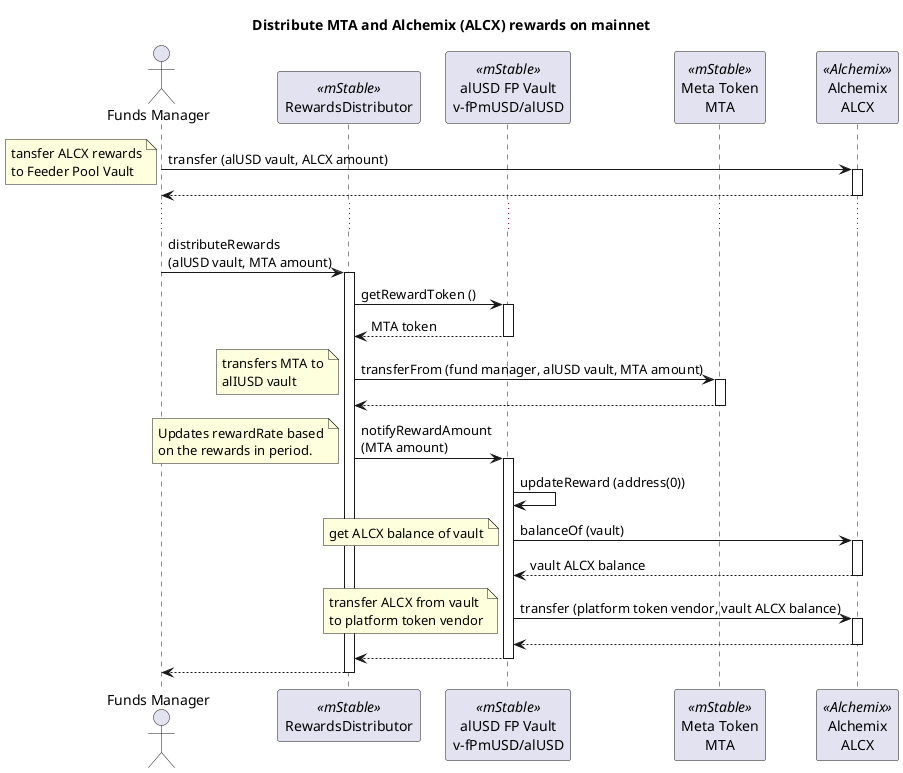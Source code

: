 @startuml

title "Distribute MTA and Alchemix (ALCX) rewards on mainnet"
 
actor "Funds Manager" as fm
participant "RewardsDistributor" as rd <<mStable>>
participant "alUSD FP Vault\nv-fPmUSD/alUSD" as vault <<mStable>>
participant "Meta Token\nMTA" as mta <<mStable>>
participant "Alchemix\nALCX" as alcx <<Alchemix>>

fm -> alcx : transfer (alUSD vault, ALCX amount)
activate alcx
note left : tansfer ALCX rewards\nto Feeder Pool Vault
return

...

fm -> rd : distributeRewards\n(alUSD vault, MTA amount)
activate rd

rd -> vault : getRewardToken ()
activate vault
return MTA token
rd -> mta : transferFrom (fund manager, alUSD vault, MTA amount)
note left: transfers MTA to\nalIUSD vault
activate mta
return
rd -> vault : notifyRewardAmount\n(MTA amount)
activate vault
note left: Updates rewardRate based\non the rewards in period.
vault -> vault : updateReward (address(0))
vault -> alcx : balanceOf (vault)
activate alcx
note left : get ALCX balance of vault
return vault ALCX balance
vault -> alcx : transfer (platform token vendor, vault ALCX balance)
activate alcx
note left : transfer ALCX from vault\nto platform token vendor
return
return
return

@enduml
